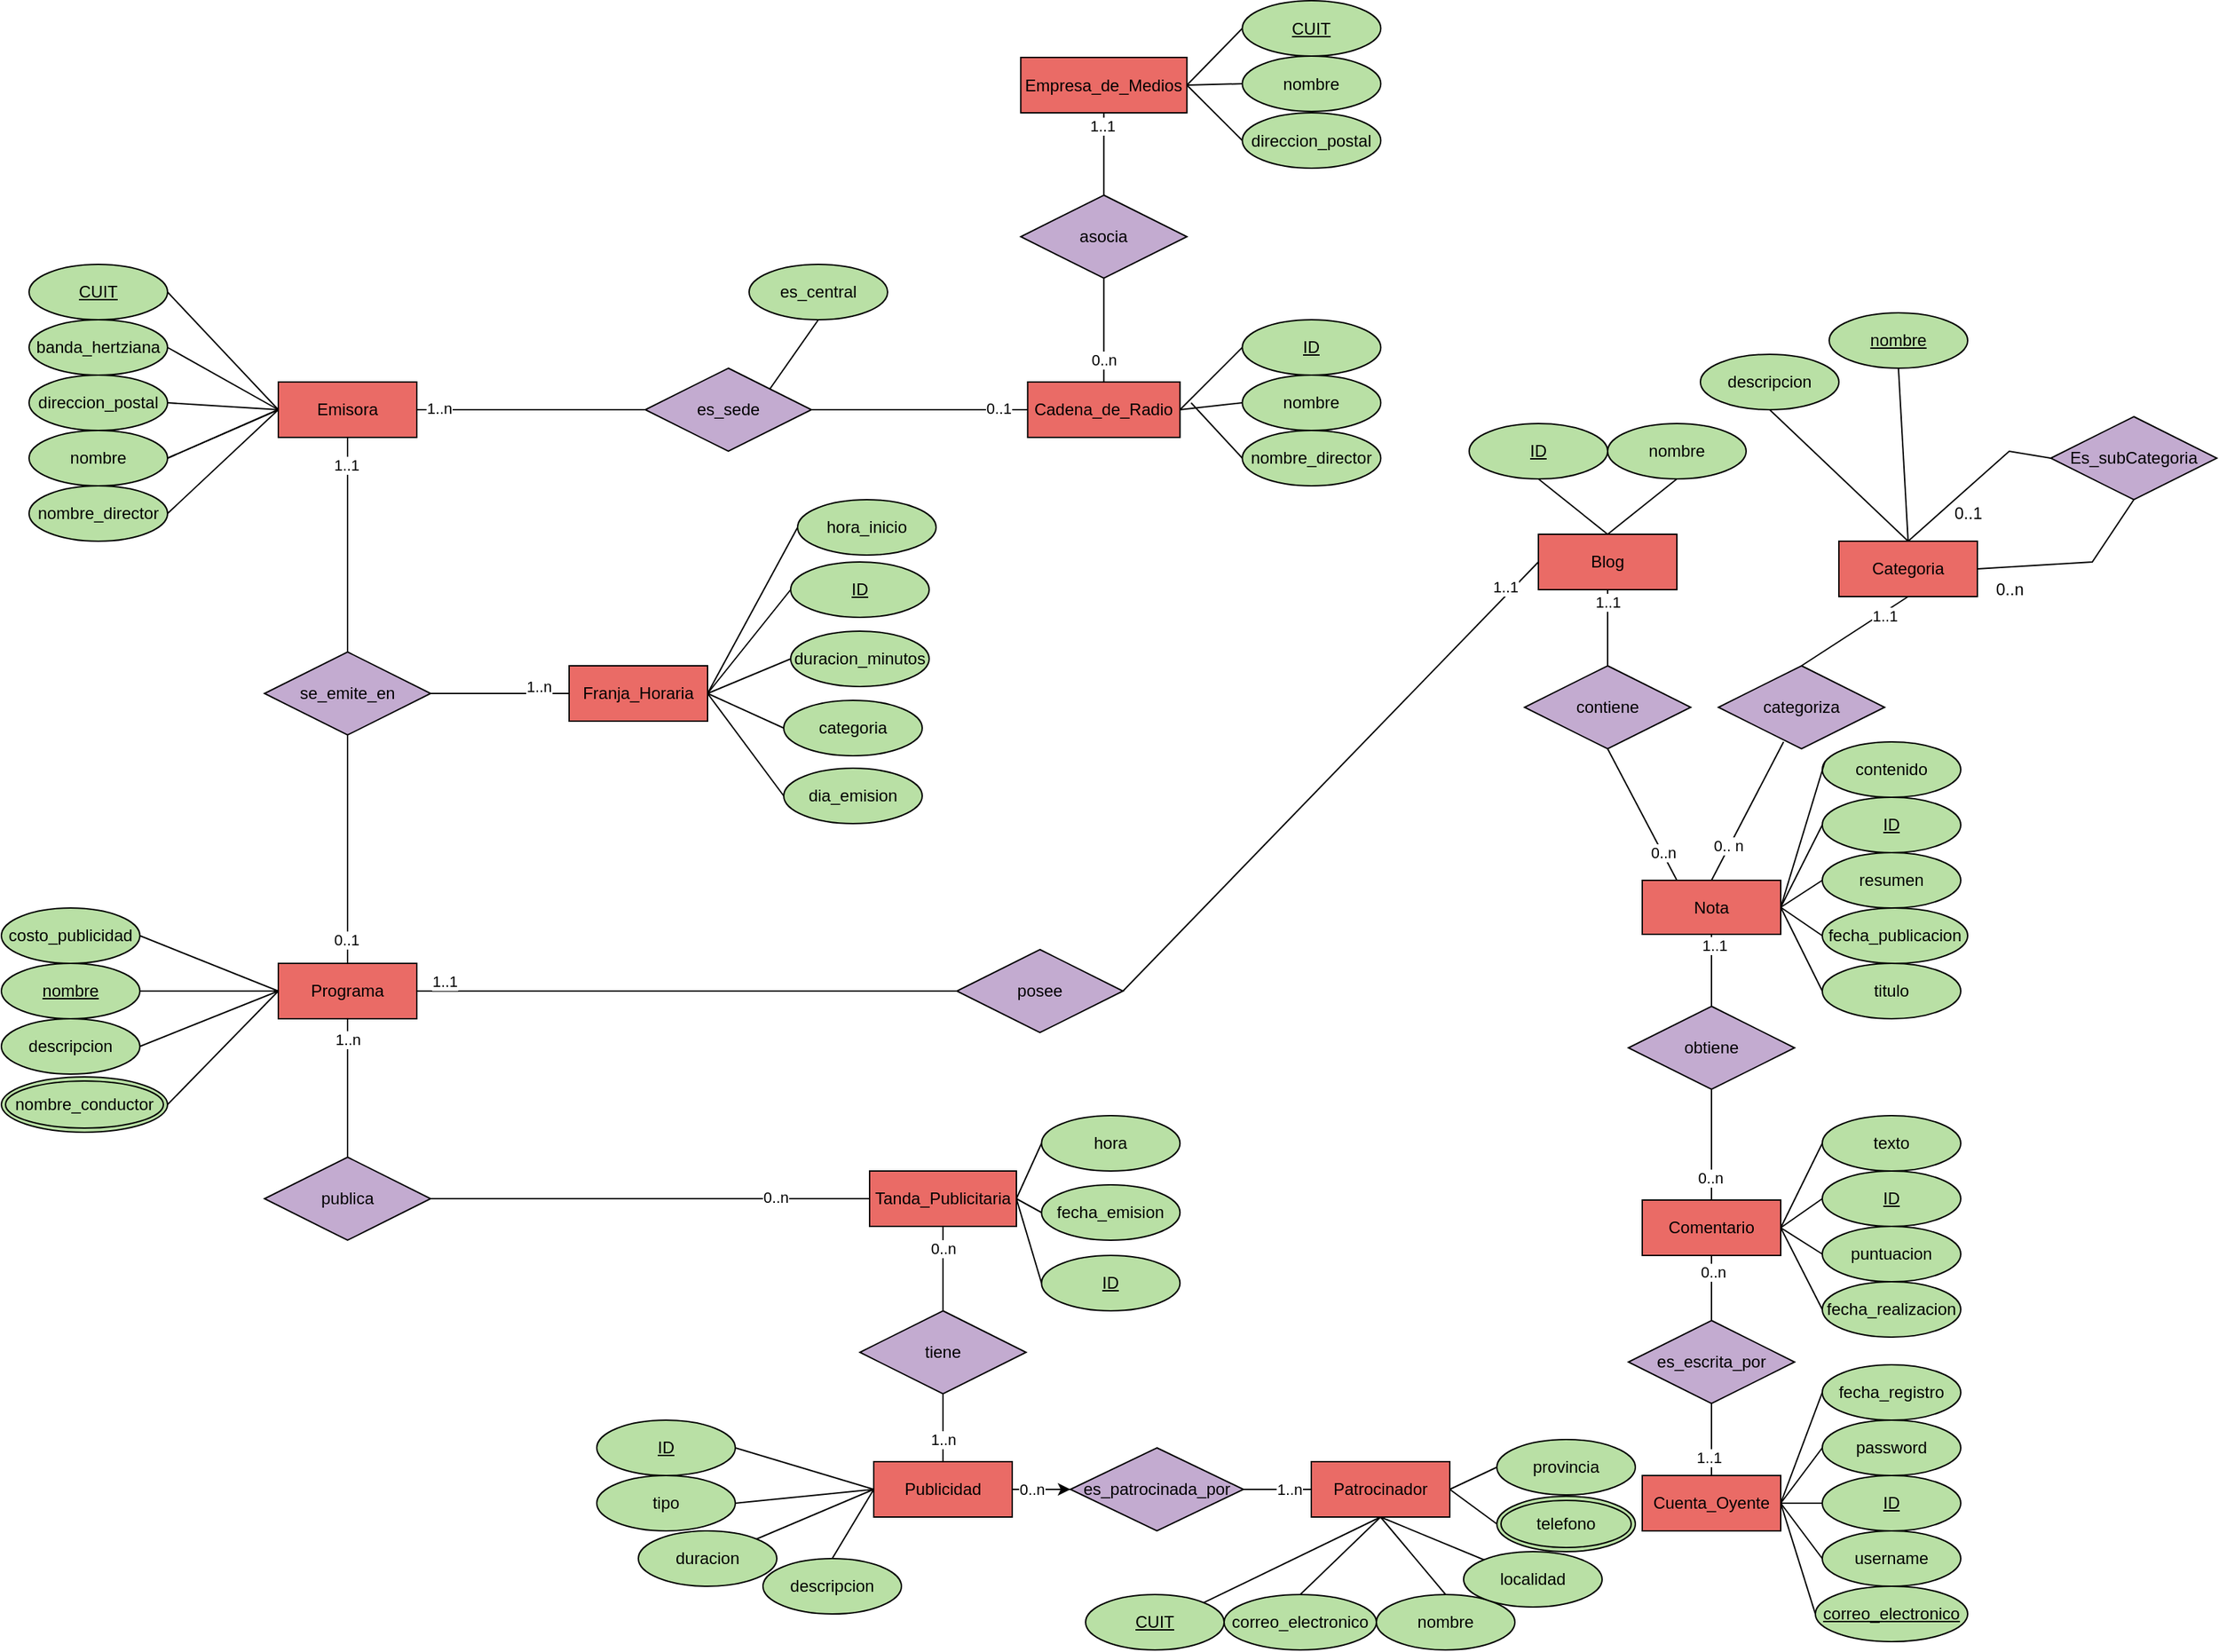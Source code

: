 <mxfile version="14.6.13" type="device" pages="2"><diagram id="VmGyWPfBTBMTIMm5OhFH" name="Página-1"><mxGraphModel dx="2863" dy="2046" grid="1" gridSize="10" guides="1" tooltips="1" connect="1" arrows="1" fold="1" page="1" pageScale="1" pageWidth="1400" pageHeight="1200" math="0" shadow="0"><root><mxCell id="0"/><mxCell id="1" parent="0"/><mxCell id="JDggQudeR00j-GlCCcoL-1" value="Emisora" style="whiteSpace=wrap;html=1;align=center;fillColor=#EA6B66;" parent="1" vertex="1"><mxGeometry x="-10" y="240" width="100" height="40" as="geometry"/></mxCell><mxCell id="JDggQudeR00j-GlCCcoL-2" value="nombre" style="ellipse;whiteSpace=wrap;html=1;align=center;fillColor=#B9E0A5;" parent="1" vertex="1"><mxGeometry x="-190" y="275" width="100" height="40" as="geometry"/></mxCell><mxCell id="JDggQudeR00j-GlCCcoL-3" value="CUIT" style="ellipse;whiteSpace=wrap;html=1;align=center;fontStyle=4;fillColor=#B9E0A5;" parent="1" vertex="1"><mxGeometry x="-190" y="155" width="100" height="40" as="geometry"/></mxCell><mxCell id="JDggQudeR00j-GlCCcoL-4" value="direccion_postal" style="ellipse;whiteSpace=wrap;html=1;align=center;fillColor=#B9E0A5;" parent="1" vertex="1"><mxGeometry x="-190" y="235" width="100" height="40" as="geometry"/></mxCell><mxCell id="JDggQudeR00j-GlCCcoL-6" value="banda_hertziana" style="ellipse;whiteSpace=wrap;html=1;align=center;fillColor=#B9E0A5;" parent="1" vertex="1"><mxGeometry x="-190" y="195" width="100" height="40" as="geometry"/></mxCell><mxCell id="JDggQudeR00j-GlCCcoL-9" value="" style="endArrow=none;html=1;rounded=0;exitX=1;exitY=0.5;exitDx=0;exitDy=0;entryX=0;entryY=0.5;entryDx=0;entryDy=0;" parent="1" source="JDggQudeR00j-GlCCcoL-2" target="JDggQudeR00j-GlCCcoL-1" edge="1"><mxGeometry relative="1" as="geometry"><mxPoint x="140" y="335" as="sourcePoint"/><mxPoint x="300" y="335" as="targetPoint"/></mxGeometry></mxCell><mxCell id="JDggQudeR00j-GlCCcoL-10" value="" style="endArrow=none;html=1;rounded=0;exitX=1;exitY=0.5;exitDx=0;exitDy=0;entryX=0;entryY=0.5;entryDx=0;entryDy=0;" parent="1" target="JDggQudeR00j-GlCCcoL-1" edge="1"><mxGeometry relative="1" as="geometry"><mxPoint x="-90" y="295" as="sourcePoint"/><mxPoint x="-30" y="265" as="targetPoint"/></mxGeometry></mxCell><mxCell id="JDggQudeR00j-GlCCcoL-11" value="" style="endArrow=none;html=1;rounded=0;exitX=1;exitY=0.5;exitDx=0;exitDy=0;entryX=0;entryY=0.5;entryDx=0;entryDy=0;" parent="1" source="JDggQudeR00j-GlCCcoL-4" target="JDggQudeR00j-GlCCcoL-1" edge="1"><mxGeometry relative="1" as="geometry"><mxPoint x="-70" y="355" as="sourcePoint"/><mxPoint x="-30" y="325" as="targetPoint"/></mxGeometry></mxCell><mxCell id="JDggQudeR00j-GlCCcoL-12" value="" style="endArrow=none;html=1;rounded=0;exitX=0;exitY=0.5;exitDx=0;exitDy=0;entryX=1;entryY=0.5;entryDx=0;entryDy=0;" parent="1" source="JDggQudeR00j-GlCCcoL-1" target="JDggQudeR00j-GlCCcoL-6" edge="1"><mxGeometry relative="1" as="geometry"><mxPoint x="-60" y="365" as="sourcePoint"/><mxPoint x="-10" y="285" as="targetPoint"/></mxGeometry></mxCell><mxCell id="JDggQudeR00j-GlCCcoL-13" value="" style="endArrow=none;html=1;rounded=0;exitX=1;exitY=0.5;exitDx=0;exitDy=0;entryX=0;entryY=0.5;entryDx=0;entryDy=0;" parent="1" source="JDggQudeR00j-GlCCcoL-3" target="JDggQudeR00j-GlCCcoL-1" edge="1"><mxGeometry relative="1" as="geometry"><mxPoint x="-50" y="375" as="sourcePoint"/><mxPoint y="295" as="targetPoint"/></mxGeometry></mxCell><mxCell id="JDggQudeR00j-GlCCcoL-15" value="Cadena_de_Radio" style="whiteSpace=wrap;html=1;align=center;fillColor=#EA6B66;" parent="1" vertex="1"><mxGeometry x="531.17" y="240" width="110" height="40" as="geometry"/></mxCell><mxCell id="JDggQudeR00j-GlCCcoL-17" value="ID" style="ellipse;whiteSpace=wrap;html=1;align=center;fontStyle=4;fillColor=#B9E0A5;" parent="1" vertex="1"><mxGeometry x="686.17" y="195" width="100" height="40" as="geometry"/></mxCell><mxCell id="JDggQudeR00j-GlCCcoL-21" value="" style="endArrow=none;html=1;rounded=0;exitX=0;exitY=0.5;exitDx=0;exitDy=0;entryX=1;entryY=0.5;entryDx=0;entryDy=0;" parent="1" target="JDggQudeR00j-GlCCcoL-15" edge="1"><mxGeometry relative="1" as="geometry"><mxPoint x="686.17" y="255.0" as="sourcePoint"/><mxPoint x="656.17" y="265" as="targetPoint"/></mxGeometry></mxCell><mxCell id="JDggQudeR00j-GlCCcoL-22" value="" style="endArrow=none;html=1;rounded=0;exitX=0;exitY=0.5;exitDx=0;exitDy=0;entryX=1;entryY=0.5;entryDx=0;entryDy=0;" parent="1" source="JDggQudeR00j-GlCCcoL-17" target="JDggQudeR00j-GlCCcoL-15" edge="1"><mxGeometry relative="1" as="geometry"><mxPoint x="706.17" y="315" as="sourcePoint"/><mxPoint x="666.17" y="275" as="targetPoint"/></mxGeometry></mxCell><mxCell id="JDggQudeR00j-GlCCcoL-23" value="es_sede" style="shape=rhombus;perimeter=rhombusPerimeter;whiteSpace=wrap;html=1;align=center;fillColor=#C3ABD0;" parent="1" vertex="1"><mxGeometry x="255" y="230" width="120" height="60" as="geometry"/></mxCell><mxCell id="JDggQudeR00j-GlCCcoL-24" value="" style="endArrow=none;html=1;rounded=0;exitX=0;exitY=0.5;exitDx=0;exitDy=0;entryX=1;entryY=0.5;entryDx=0;entryDy=0;" parent="1" source="JDggQudeR00j-GlCCcoL-23" target="JDggQudeR00j-GlCCcoL-1" edge="1"><mxGeometry relative="1" as="geometry"><mxPoint x="330" y="410" as="sourcePoint"/><mxPoint x="300" y="390" as="targetPoint"/></mxGeometry></mxCell><mxCell id="JDggQudeR00j-GlCCcoL-28" value="1..n" style="edgeLabel;html=1;align=center;verticalAlign=middle;resizable=0;points=[];rotation=0;" parent="JDggQudeR00j-GlCCcoL-24" vertex="1" connectable="0"><mxGeometry x="0.712" y="1" relative="1" as="geometry"><mxPoint x="-8" y="-2" as="offset"/></mxGeometry></mxCell><mxCell id="JDggQudeR00j-GlCCcoL-25" value="" style="endArrow=none;html=1;rounded=0;exitX=1;exitY=0.5;exitDx=0;exitDy=0;entryX=0;entryY=0.5;entryDx=0;entryDy=0;" parent="1" source="JDggQudeR00j-GlCCcoL-23" target="JDggQudeR00j-GlCCcoL-15" edge="1"><mxGeometry relative="1" as="geometry"><mxPoint x="690" y="400" as="sourcePoint"/><mxPoint x="650" y="360" as="targetPoint"/></mxGeometry></mxCell><mxCell id="JDggQudeR00j-GlCCcoL-29" value="0..1" style="edgeLabel;html=1;align=center;verticalAlign=middle;resizable=0;points=[];" parent="JDggQudeR00j-GlCCcoL-25" vertex="1" connectable="0"><mxGeometry x="0.748" y="-1" relative="1" as="geometry"><mxPoint x="-2" y="-2" as="offset"/></mxGeometry></mxCell><mxCell id="JDggQudeR00j-GlCCcoL-30" value="Empresa_de_Medios" style="whiteSpace=wrap;html=1;align=center;fillColor=#EA6B66;" parent="1" vertex="1"><mxGeometry x="526.17" y="5.5" width="120" height="40" as="geometry"/></mxCell><mxCell id="JDggQudeR00j-GlCCcoL-31" value="CUIT" style="ellipse;whiteSpace=wrap;html=1;align=center;fontStyle=4;fillColor=#B9E0A5;" parent="1" vertex="1"><mxGeometry x="686.17" y="-35.5" width="100" height="40" as="geometry"/></mxCell><mxCell id="JDggQudeR00j-GlCCcoL-33" value="direccion_postal" style="ellipse;whiteSpace=wrap;html=1;align=center;fillColor=#B9E0A5;" parent="1" vertex="1"><mxGeometry x="686.17" y="45.5" width="100" height="40" as="geometry"/></mxCell><mxCell id="JDggQudeR00j-GlCCcoL-34" value="" style="endArrow=none;html=1;rounded=0;entryX=0;entryY=0.5;entryDx=0;entryDy=0;exitX=1;exitY=0.5;exitDx=0;exitDy=0;" parent="1" source="JDggQudeR00j-GlCCcoL-30" target="JDggQudeR00j-GlCCcoL-31" edge="1"><mxGeometry relative="1" as="geometry"><mxPoint x="289.17" y="-130.5" as="sourcePoint"/><mxPoint x="449.17" y="-130.5" as="targetPoint"/></mxGeometry></mxCell><mxCell id="JDggQudeR00j-GlCCcoL-35" value="" style="endArrow=none;html=1;rounded=0;entryX=0;entryY=0.5;entryDx=0;entryDy=0;exitX=1;exitY=0.5;exitDx=0;exitDy=0;" parent="1" source="JDggQudeR00j-GlCCcoL-30" edge="1"><mxGeometry relative="1" as="geometry"><mxPoint x="656.17" y="35.5" as="sourcePoint"/><mxPoint x="686.17" y="24.5" as="targetPoint"/></mxGeometry></mxCell><mxCell id="JDggQudeR00j-GlCCcoL-36" value="" style="endArrow=none;html=1;rounded=0;entryX=0;entryY=0.5;entryDx=0;entryDy=0;exitX=1;exitY=0.5;exitDx=0;exitDy=0;" parent="1" source="JDggQudeR00j-GlCCcoL-30" edge="1"><mxGeometry relative="1" as="geometry"><mxPoint x="666.17" y="45.5" as="sourcePoint"/><mxPoint x="686.17" y="65.5" as="targetPoint"/></mxGeometry></mxCell><mxCell id="JDggQudeR00j-GlCCcoL-37" value="asocia" style="shape=rhombus;perimeter=rhombusPerimeter;whiteSpace=wrap;html=1;align=center;fillColor=#C3ABD0;" parent="1" vertex="1"><mxGeometry x="526.17" y="105" width="120" height="60" as="geometry"/></mxCell><mxCell id="JDggQudeR00j-GlCCcoL-38" value="" style="endArrow=none;html=1;rounded=0;exitX=0.5;exitY=0;exitDx=0;exitDy=0;entryX=0.5;entryY=1;entryDx=0;entryDy=0;" parent="1" source="JDggQudeR00j-GlCCcoL-15" target="JDggQudeR00j-GlCCcoL-37" edge="1"><mxGeometry relative="1" as="geometry"><mxPoint x="289.17" y="355" as="sourcePoint"/><mxPoint x="449.17" y="355" as="targetPoint"/></mxGeometry></mxCell><mxCell id="JDggQudeR00j-GlCCcoL-41" value="0..n" style="edgeLabel;html=1;align=center;verticalAlign=middle;resizable=0;points=[];" parent="JDggQudeR00j-GlCCcoL-38" vertex="1" connectable="0"><mxGeometry x="-0.578" relative="1" as="geometry"><mxPoint as="offset"/></mxGeometry></mxCell><mxCell id="JDggQudeR00j-GlCCcoL-39" value="" style="endArrow=none;html=1;rounded=0;exitX=0.5;exitY=1;exitDx=0;exitDy=0;entryX=0.5;entryY=0;entryDx=0;entryDy=0;" parent="1" source="JDggQudeR00j-GlCCcoL-30" target="JDggQudeR00j-GlCCcoL-37" edge="1"><mxGeometry relative="1" as="geometry"><mxPoint x="586.17" y="45" as="sourcePoint"/><mxPoint x="629.17" y="95" as="targetPoint"/></mxGeometry></mxCell><mxCell id="JDggQudeR00j-GlCCcoL-40" value="1..1" style="edgeLabel;html=1;align=center;verticalAlign=middle;resizable=0;points=[];" parent="JDggQudeR00j-GlCCcoL-39" vertex="1" connectable="0"><mxGeometry x="-0.7" y="-1" relative="1" as="geometry"><mxPoint x="-0.25" y="0.52" as="offset"/></mxGeometry></mxCell><mxCell id="JDggQudeR00j-GlCCcoL-42" value="Programa" style="whiteSpace=wrap;html=1;align=center;fillColor=#EA6B66;" parent="1" vertex="1"><mxGeometry x="-10" y="660" width="100" height="40" as="geometry"/></mxCell><mxCell id="JDggQudeR00j-GlCCcoL-43" value="nombre" style="ellipse;whiteSpace=wrap;html=1;align=center;fontStyle=4;fillColor=#B9E0A5;" parent="1" vertex="1"><mxGeometry x="-210" y="660" width="100" height="40" as="geometry"/></mxCell><mxCell id="JDggQudeR00j-GlCCcoL-44" value="hora_inicio" style="ellipse;whiteSpace=wrap;html=1;align=center;fillColor=#B9E0A5;" parent="1" vertex="1"><mxGeometry x="365" y="325" width="100" height="40" as="geometry"/></mxCell><mxCell id="JDggQudeR00j-GlCCcoL-46" value="duracion_minutos" style="ellipse;whiteSpace=wrap;html=1;align=center;fillColor=#B9E0A5;" parent="1" vertex="1"><mxGeometry x="360" y="420" width="100" height="40" as="geometry"/></mxCell><mxCell id="JDggQudeR00j-GlCCcoL-47" value="categoria" style="ellipse;whiteSpace=wrap;html=1;align=center;fillColor=#B9E0A5;" parent="1" vertex="1"><mxGeometry x="355" y="470" width="100" height="40" as="geometry"/></mxCell><mxCell id="JDggQudeR00j-GlCCcoL-48" value="" style="endArrow=none;html=1;rounded=0;exitX=1;exitY=0.5;exitDx=0;exitDy=0;entryX=0;entryY=0.5;entryDx=0;entryDy=0;" parent="1" source="JDggQudeR00j-GlCCcoL-43" target="JDggQudeR00j-GlCCcoL-42" edge="1"><mxGeometry relative="1" as="geometry"><mxPoint x="120" y="651" as="sourcePoint"/><mxPoint x="280" y="651" as="targetPoint"/></mxGeometry></mxCell><mxCell id="JDggQudeR00j-GlCCcoL-49" value="" style="endArrow=none;html=1;rounded=0;entryX=1;entryY=0.5;entryDx=0;entryDy=0;exitX=0;exitY=0.5;exitDx=0;exitDy=0;" parent="1" source="JDggQudeR00j-GlCCcoL-46" target="HWC6k_pqpdtJ_HCSq6pd-19" edge="1"><mxGeometry relative="1" as="geometry"><mxPoint x="375" y="460" as="sourcePoint"/><mxPoint x="-14" y="655" as="targetPoint"/><Array as="points"/></mxGeometry></mxCell><mxCell id="JDggQudeR00j-GlCCcoL-50" value="" style="endArrow=none;html=1;rounded=0;exitX=0;exitY=0.5;exitDx=0;exitDy=0;entryX=1;entryY=0.5;entryDx=0;entryDy=0;" parent="1" source="JDggQudeR00j-GlCCcoL-44" target="HWC6k_pqpdtJ_HCSq6pd-19" edge="1"><mxGeometry relative="1" as="geometry"><mxPoint x="-154" y="505" as="sourcePoint"/><mxPoint x="-104" y="585" as="targetPoint"/></mxGeometry></mxCell><mxCell id="JDggQudeR00j-GlCCcoL-51" value="" style="endArrow=none;html=1;rounded=0;exitX=0;exitY=0.5;exitDx=0;exitDy=0;entryX=1;entryY=0.5;entryDx=0;entryDy=0;" parent="1" source="HWC6k_pqpdtJ_HCSq6pd-26" target="HWC6k_pqpdtJ_HCSq6pd-19" edge="1"><mxGeometry relative="1" as="geometry"><mxPoint x="336" y="405" as="sourcePoint"/><mxPoint x="-94" y="595" as="targetPoint"/></mxGeometry></mxCell><mxCell id="JDggQudeR00j-GlCCcoL-52" value="" style="endArrow=none;html=1;rounded=0;exitX=0;exitY=0.5;exitDx=0;exitDy=0;entryX=1;entryY=0.5;entryDx=0;entryDy=0;" parent="1" source="JDggQudeR00j-GlCCcoL-47" target="HWC6k_pqpdtJ_HCSq6pd-19" edge="1"><mxGeometry relative="1" as="geometry"><mxPoint x="-134" y="525" as="sourcePoint"/><mxPoint x="-84" y="605" as="targetPoint"/></mxGeometry></mxCell><mxCell id="JDggQudeR00j-GlCCcoL-59" value="" style="endArrow=none;html=1;rounded=0;exitX=0.5;exitY=1;exitDx=0;exitDy=0;entryX=0.5;entryY=0;entryDx=0;entryDy=0;" parent="1" source="JDggQudeR00j-GlCCcoL-1" target="HWC6k_pqpdtJ_HCSq6pd-20" edge="1"><mxGeometry relative="1" as="geometry"><mxPoint x="330" y="630" as="sourcePoint"/><mxPoint x="490" y="630" as="targetPoint"/></mxGeometry></mxCell><mxCell id="JDggQudeR00j-GlCCcoL-62" value="1..1" style="edgeLabel;html=1;align=center;verticalAlign=middle;resizable=0;points=[];" parent="JDggQudeR00j-GlCCcoL-59" vertex="1" connectable="0"><mxGeometry x="-0.746" y="-1" relative="1" as="geometry"><mxPoint as="offset"/></mxGeometry></mxCell><mxCell id="JDggQudeR00j-GlCCcoL-63" value="descripcion" style="ellipse;whiteSpace=wrap;html=1;align=center;fillColor=#B9E0A5;" parent="1" vertex="1"><mxGeometry x="-210" y="700" width="100" height="40" as="geometry"/></mxCell><mxCell id="JDggQudeR00j-GlCCcoL-64" value="" style="endArrow=none;html=1;rounded=0;exitX=1;exitY=0.5;exitDx=0;exitDy=0;entryX=0;entryY=0.5;entryDx=0;entryDy=0;" parent="1" source="JDggQudeR00j-GlCCcoL-63" target="JDggQudeR00j-GlCCcoL-42" edge="1"><mxGeometry relative="1" as="geometry"><mxPoint x="120" y="651" as="sourcePoint"/><mxPoint x="280" y="651" as="targetPoint"/></mxGeometry></mxCell><mxCell id="JDggQudeR00j-GlCCcoL-75" value="costo_publicidad" style="ellipse;whiteSpace=wrap;html=1;align=center;fillColor=#B9E0A5;" parent="1" vertex="1"><mxGeometry x="-210" y="620" width="100" height="40" as="geometry"/></mxCell><mxCell id="JDggQudeR00j-GlCCcoL-76" value="" style="endArrow=none;html=1;rounded=0;exitX=1;exitY=0.5;exitDx=0;exitDy=0;entryX=0;entryY=0.5;entryDx=0;entryDy=0;" parent="1" source="JDggQudeR00j-GlCCcoL-75" target="JDggQudeR00j-GlCCcoL-42" edge="1"><mxGeometry relative="1" as="geometry"><mxPoint x="120" y="791" as="sourcePoint"/><mxPoint x="280" y="791" as="targetPoint"/></mxGeometry></mxCell><mxCell id="JDggQudeR00j-GlCCcoL-77" value="Blog" style="whiteSpace=wrap;html=1;align=center;fillColor=#EA6B66;" parent="1" vertex="1"><mxGeometry x="900" y="350" width="100" height="40" as="geometry"/></mxCell><mxCell id="JDggQudeR00j-GlCCcoL-78" value="nombre" style="ellipse;whiteSpace=wrap;html=1;align=center;fillColor=#B9E0A5;" parent="1" vertex="1"><mxGeometry x="950" y="270" width="100" height="40" as="geometry"/></mxCell><mxCell id="JDggQudeR00j-GlCCcoL-79" value="ID" style="ellipse;whiteSpace=wrap;html=1;align=center;fontStyle=4;fillColor=#B9E0A5;" parent="1" vertex="1"><mxGeometry x="850" y="270" width="100" height="40" as="geometry"/></mxCell><mxCell id="JDggQudeR00j-GlCCcoL-80" value="" style="endArrow=none;html=1;rounded=0;exitX=0.5;exitY=1;exitDx=0;exitDy=0;entryX=0.5;entryY=0;entryDx=0;entryDy=0;" parent="1" source="JDggQudeR00j-GlCCcoL-79" target="JDggQudeR00j-GlCCcoL-77" edge="1"><mxGeometry relative="1" as="geometry"><mxPoint x="521" y="999" as="sourcePoint"/><mxPoint x="681" y="999" as="targetPoint"/></mxGeometry></mxCell><mxCell id="JDggQudeR00j-GlCCcoL-81" value="" style="endArrow=none;html=1;rounded=0;exitX=0.5;exitY=1;exitDx=0;exitDy=0;entryX=0.5;entryY=0;entryDx=0;entryDy=0;" parent="1" source="JDggQudeR00j-GlCCcoL-78" target="JDggQudeR00j-GlCCcoL-77" edge="1"><mxGeometry relative="1" as="geometry"><mxPoint x="570" y="1139" as="sourcePoint"/><mxPoint x="625" y="1059" as="targetPoint"/></mxGeometry></mxCell><mxCell id="JDggQudeR00j-GlCCcoL-82" value="Nota" style="whiteSpace=wrap;html=1;align=center;fillColor=#EA6B66;" parent="1" vertex="1"><mxGeometry x="975" y="600" width="100" height="39" as="geometry"/></mxCell><mxCell id="JDggQudeR00j-GlCCcoL-83" value="titulo" style="ellipse;whiteSpace=wrap;html=1;align=center;fillColor=#B9E0A5;" parent="1" vertex="1"><mxGeometry x="1105" y="660" width="100" height="40" as="geometry"/></mxCell><mxCell id="JDggQudeR00j-GlCCcoL-84" value="ID" style="ellipse;whiteSpace=wrap;html=1;align=center;fontStyle=4;fillColor=#B9E0A5;" parent="1" vertex="1"><mxGeometry x="1105" y="540" width="100" height="40" as="geometry"/></mxCell><mxCell id="JDggQudeR00j-GlCCcoL-85" value="contenido" style="ellipse;whiteSpace=wrap;html=1;align=center;fillColor=#B9E0A5;" parent="1" vertex="1"><mxGeometry x="1105" y="500" width="100" height="40" as="geometry"/></mxCell><mxCell id="JDggQudeR00j-GlCCcoL-86" value="fecha_publicacion" style="ellipse;whiteSpace=wrap;html=1;align=center;fillColor=#B9E0A5;" parent="1" vertex="1"><mxGeometry x="1105" y="620" width="105" height="40" as="geometry"/></mxCell><mxCell id="JDggQudeR00j-GlCCcoL-87" value="resumen" style="ellipse;whiteSpace=wrap;html=1;align=center;fillColor=#B9E0A5;" parent="1" vertex="1"><mxGeometry x="1105" y="580" width="100" height="40" as="geometry"/></mxCell><mxCell id="JDggQudeR00j-GlCCcoL-89" value="" style="endArrow=none;html=1;rounded=0;exitX=1;exitY=0.5;exitDx=0;exitDy=0;entryX=0.02;entryY=0.35;entryDx=0;entryDy=0;entryPerimeter=0;" parent="1" source="JDggQudeR00j-GlCCcoL-82" target="JDggQudeR00j-GlCCcoL-85" edge="1"><mxGeometry relative="1" as="geometry"><mxPoint x="687" y="750" as="sourcePoint"/><mxPoint x="847" y="750" as="targetPoint"/></mxGeometry></mxCell><mxCell id="JDggQudeR00j-GlCCcoL-90" value="" style="endArrow=none;html=1;rounded=0;exitX=1;exitY=0.5;exitDx=0;exitDy=0;entryX=0;entryY=0.5;entryDx=0;entryDy=0;" parent="1" source="JDggQudeR00j-GlCCcoL-82" target="JDggQudeR00j-GlCCcoL-84" edge="1"><mxGeometry relative="1" as="geometry"><mxPoint x="1062" y="840" as="sourcePoint"/><mxPoint x="1096" y="754" as="targetPoint"/></mxGeometry></mxCell><mxCell id="JDggQudeR00j-GlCCcoL-91" value="" style="endArrow=none;html=1;rounded=0;exitX=1;exitY=0.5;exitDx=0;exitDy=0;entryX=0;entryY=0.5;entryDx=0;entryDy=0;" parent="1" source="JDggQudeR00j-GlCCcoL-82" target="JDggQudeR00j-GlCCcoL-87" edge="1"><mxGeometry relative="1" as="geometry"><mxPoint x="1072" y="850" as="sourcePoint"/><mxPoint x="1106" y="764" as="targetPoint"/></mxGeometry></mxCell><mxCell id="JDggQudeR00j-GlCCcoL-92" value="" style="endArrow=none;html=1;rounded=0;exitX=1;exitY=0.5;exitDx=0;exitDy=0;entryX=0;entryY=0.5;entryDx=0;entryDy=0;" parent="1" source="JDggQudeR00j-GlCCcoL-82" target="JDggQudeR00j-GlCCcoL-86" edge="1"><mxGeometry relative="1" as="geometry"><mxPoint x="1082" y="860" as="sourcePoint"/><mxPoint x="1116" y="774" as="targetPoint"/></mxGeometry></mxCell><mxCell id="JDggQudeR00j-GlCCcoL-93" value="" style="endArrow=none;html=1;rounded=0;exitX=1;exitY=0.5;exitDx=0;exitDy=0;entryX=0;entryY=0.5;entryDx=0;entryDy=0;" parent="1" source="JDggQudeR00j-GlCCcoL-82" target="JDggQudeR00j-GlCCcoL-83" edge="1"><mxGeometry relative="1" as="geometry"><mxPoint x="1092" y="870" as="sourcePoint"/><mxPoint x="1126" y="784" as="targetPoint"/></mxGeometry></mxCell><mxCell id="JDggQudeR00j-GlCCcoL-94" value="contiene" style="shape=rhombus;perimeter=rhombusPerimeter;whiteSpace=wrap;html=1;align=center;fillColor=#C3ABD0;" parent="1" vertex="1"><mxGeometry x="890" y="445" width="120" height="60" as="geometry"/></mxCell><mxCell id="JDggQudeR00j-GlCCcoL-95" value="" style="endArrow=none;html=1;rounded=0;exitX=0.5;exitY=1;exitDx=0;exitDy=0;entryX=0.5;entryY=0;entryDx=0;entryDy=0;" parent="1" source="JDggQudeR00j-GlCCcoL-77" target="JDggQudeR00j-GlCCcoL-94" edge="1"><mxGeometry relative="1" as="geometry"><mxPoint x="330" y="770" as="sourcePoint"/><mxPoint x="546" y="850" as="targetPoint"/></mxGeometry></mxCell><mxCell id="JDggQudeR00j-GlCCcoL-98" value="1..1" style="edgeLabel;html=1;align=center;verticalAlign=middle;resizable=0;points=[];" parent="JDggQudeR00j-GlCCcoL-95" vertex="1" connectable="0"><mxGeometry x="-0.678" relative="1" as="geometry"><mxPoint as="offset"/></mxGeometry></mxCell><mxCell id="JDggQudeR00j-GlCCcoL-96" value="" style="endArrow=none;html=1;rounded=0;exitX=0.5;exitY=1;exitDx=0;exitDy=0;entryX=0.25;entryY=0;entryDx=0;entryDy=0;" parent="1" source="JDggQudeR00j-GlCCcoL-94" target="JDggQudeR00j-GlCCcoL-82" edge="1"><mxGeometry relative="1" as="geometry"><mxPoint x="330" y="770" as="sourcePoint"/><mxPoint x="490" y="770" as="targetPoint"/></mxGeometry></mxCell><mxCell id="JDggQudeR00j-GlCCcoL-97" value="0..n" style="edgeLabel;html=1;align=center;verticalAlign=middle;resizable=0;points=[];" parent="JDggQudeR00j-GlCCcoL-96" vertex="1" connectable="0"><mxGeometry x="0.57" y="1" relative="1" as="geometry"><mxPoint as="offset"/></mxGeometry></mxCell><mxCell id="JDggQudeR00j-GlCCcoL-104" value="Categoria" style="whiteSpace=wrap;html=1;align=center;fillColor=#EA6B66;" parent="1" vertex="1"><mxGeometry x="1117" y="355" width="100" height="40" as="geometry"/></mxCell><mxCell id="JDggQudeR00j-GlCCcoL-105" value="descripcion" style="ellipse;whiteSpace=wrap;html=1;align=center;fillColor=#B9E0A5;" parent="1" vertex="1"><mxGeometry x="1017" y="220" width="100" height="40" as="geometry"/></mxCell><mxCell id="JDggQudeR00j-GlCCcoL-106" value="nombre" style="ellipse;whiteSpace=wrap;html=1;align=center;fontStyle=4;fillColor=#B9E0A5;" parent="1" vertex="1"><mxGeometry x="1110" y="190" width="100" height="40" as="geometry"/></mxCell><mxCell id="JDggQudeR00j-GlCCcoL-107" value="" style="endArrow=none;html=1;rounded=0;exitX=0.5;exitY=0;exitDx=0;exitDy=0;entryX=0.5;entryY=1;entryDx=0;entryDy=0;" parent="1" source="JDggQudeR00j-GlCCcoL-104" target="JDggQudeR00j-GlCCcoL-106" edge="1"><mxGeometry relative="1" as="geometry"><mxPoint x="750" y="65.0" as="sourcePoint"/><mxPoint x="910" y="65.0" as="targetPoint"/></mxGeometry></mxCell><mxCell id="JDggQudeR00j-GlCCcoL-108" value="" style="endArrow=none;html=1;rounded=0;exitX=0.5;exitY=0;exitDx=0;exitDy=0;entryX=0.5;entryY=1;entryDx=0;entryDy=0;" parent="1" source="JDggQudeR00j-GlCCcoL-104" target="JDggQudeR00j-GlCCcoL-105" edge="1"><mxGeometry relative="1" as="geometry"><mxPoint x="1227" y="385" as="sourcePoint"/><mxPoint x="1120" y="435" as="targetPoint"/></mxGeometry></mxCell><mxCell id="JDggQudeR00j-GlCCcoL-109" value="categoriza" style="shape=rhombus;perimeter=rhombusPerimeter;whiteSpace=wrap;html=1;align=center;fillColor=#C3ABD0;" parent="1" vertex="1"><mxGeometry x="1030" y="445" width="120" height="60" as="geometry"/></mxCell><mxCell id="JDggQudeR00j-GlCCcoL-110" value="" style="endArrow=none;html=1;rounded=0;exitX=0.5;exitY=0;exitDx=0;exitDy=0;entryX=0.392;entryY=0.917;entryDx=0;entryDy=0;entryPerimeter=0;" parent="1" source="JDggQudeR00j-GlCCcoL-82" target="JDggQudeR00j-GlCCcoL-109" edge="1"><mxGeometry relative="1" as="geometry"><mxPoint x="330" y="970" as="sourcePoint"/><mxPoint x="490" y="970" as="targetPoint"/></mxGeometry></mxCell><mxCell id="JDggQudeR00j-GlCCcoL-112" value="0.. n" style="edgeLabel;html=1;align=center;verticalAlign=middle;resizable=0;points=[];" parent="JDggQudeR00j-GlCCcoL-110" vertex="1" connectable="0"><mxGeometry x="-0.5" y="1" relative="1" as="geometry"><mxPoint as="offset"/></mxGeometry></mxCell><mxCell id="JDggQudeR00j-GlCCcoL-111" value="" style="endArrow=none;html=1;rounded=0;exitX=0.5;exitY=0;exitDx=0;exitDy=0;entryX=0.5;entryY=1;entryDx=0;entryDy=0;" parent="1" source="JDggQudeR00j-GlCCcoL-109" target="JDggQudeR00j-GlCCcoL-104" edge="1"><mxGeometry relative="1" as="geometry"><mxPoint x="757" y="920" as="sourcePoint"/><mxPoint x="757" y="980" as="targetPoint"/></mxGeometry></mxCell><mxCell id="JDggQudeR00j-GlCCcoL-113" value="1..1" style="edgeLabel;html=1;align=center;verticalAlign=middle;resizable=0;points=[];" parent="JDggQudeR00j-GlCCcoL-111" vertex="1" connectable="0"><mxGeometry x="0.518" y="-2" relative="1" as="geometry"><mxPoint as="offset"/></mxGeometry></mxCell><mxCell id="JDggQudeR00j-GlCCcoL-114" value="Cuenta_Oyente" style="whiteSpace=wrap;html=1;align=center;fillColor=#EA6B66;" parent="1" vertex="1"><mxGeometry x="975" y="1030" width="100" height="40" as="geometry"/></mxCell><mxCell id="JDggQudeR00j-GlCCcoL-116" value="ID" style="ellipse;whiteSpace=wrap;html=1;align=center;fontStyle=4;fillColor=#B9E0A5;" parent="1" vertex="1"><mxGeometry x="1105" y="1030" width="100" height="40" as="geometry"/></mxCell><mxCell id="JDggQudeR00j-GlCCcoL-119" value="correo_electronico" style="ellipse;whiteSpace=wrap;html=1;align=center;fontStyle=4;fillColor=#B9E0A5;" parent="1" vertex="1"><mxGeometry x="1100" y="1110" width="110" height="40" as="geometry"/></mxCell><mxCell id="JDggQudeR00j-GlCCcoL-120" value="password" style="ellipse;whiteSpace=wrap;html=1;align=center;fillColor=#B9E0A5;" parent="1" vertex="1"><mxGeometry x="1105" y="990" width="100" height="40" as="geometry"/></mxCell><mxCell id="JDggQudeR00j-GlCCcoL-121" value="fecha_registro" style="ellipse;whiteSpace=wrap;html=1;align=center;fillColor=#B9E0A5;" parent="1" vertex="1"><mxGeometry x="1105" y="950" width="100" height="40" as="geometry"/></mxCell><mxCell id="JDggQudeR00j-GlCCcoL-122" style="edgeStyle=orthogonalEdgeStyle;rounded=0;orthogonalLoop=1;jettySize=auto;html=1;exitX=0.5;exitY=1;exitDx=0;exitDy=0;" parent="1" source="JDggQudeR00j-GlCCcoL-116" target="JDggQudeR00j-GlCCcoL-116" edge="1"><mxGeometry relative="1" as="geometry"/></mxCell><mxCell id="JDggQudeR00j-GlCCcoL-123" value="" style="endArrow=none;html=1;rounded=0;exitX=1;exitY=0.5;exitDx=0;exitDy=0;entryX=0;entryY=0.5;entryDx=0;entryDy=0;" parent="1" source="JDggQudeR00j-GlCCcoL-114" target="JDggQudeR00j-GlCCcoL-121" edge="1"><mxGeometry relative="1" as="geometry"><mxPoint x="770" y="730" as="sourcePoint"/><mxPoint x="930" y="730" as="targetPoint"/></mxGeometry></mxCell><mxCell id="JDggQudeR00j-GlCCcoL-124" value="" style="endArrow=none;html=1;rounded=0;exitX=1;exitY=0.5;exitDx=0;exitDy=0;entryX=0;entryY=0.5;entryDx=0;entryDy=0;" parent="1" source="JDggQudeR00j-GlCCcoL-114" target="JDggQudeR00j-GlCCcoL-120" edge="1"><mxGeometry relative="1" as="geometry"><mxPoint x="1090" y="1060" as="sourcePoint"/><mxPoint x="1115" y="980" as="targetPoint"/></mxGeometry></mxCell><mxCell id="JDggQudeR00j-GlCCcoL-125" value="" style="endArrow=none;html=1;rounded=0;exitX=1;exitY=0.5;exitDx=0;exitDy=0;entryX=0;entryY=0.5;entryDx=0;entryDy=0;" parent="1" source="JDggQudeR00j-GlCCcoL-114" target="JDggQudeR00j-GlCCcoL-116" edge="1"><mxGeometry relative="1" as="geometry"><mxPoint x="1090" y="1060" as="sourcePoint"/><mxPoint x="1115" y="1020" as="targetPoint"/></mxGeometry></mxCell><mxCell id="JDggQudeR00j-GlCCcoL-126" value="" style="endArrow=none;html=1;rounded=0;exitX=1;exitY=0.5;exitDx=0;exitDy=0;entryX=0;entryY=0.5;entryDx=0;entryDy=0;" parent="1" source="JDggQudeR00j-GlCCcoL-114" target="uG94yZsYQKfRnOPLK2cE-14" edge="1"><mxGeometry relative="1" as="geometry"><mxPoint x="1100" y="1070" as="sourcePoint"/><mxPoint x="1105" y="1090" as="targetPoint"/></mxGeometry></mxCell><mxCell id="JDggQudeR00j-GlCCcoL-127" value="" style="endArrow=none;html=1;rounded=0;exitX=1;exitY=0.5;exitDx=0;exitDy=0;entryX=0;entryY=0.5;entryDx=0;entryDy=0;" parent="1" source="JDggQudeR00j-GlCCcoL-114" target="JDggQudeR00j-GlCCcoL-119" edge="1"><mxGeometry relative="1" as="geometry"><mxPoint x="1110" y="1080" as="sourcePoint"/><mxPoint x="1135" y="1040" as="targetPoint"/></mxGeometry></mxCell><mxCell id="JDggQudeR00j-GlCCcoL-128" value="Comentario" style="whiteSpace=wrap;html=1;align=center;fillColor=#EA6B66;" parent="1" vertex="1"><mxGeometry x="975" y="831" width="100" height="40" as="geometry"/></mxCell><mxCell id="JDggQudeR00j-GlCCcoL-129" value="texto" style="ellipse;whiteSpace=wrap;html=1;align=center;fillColor=#B9E0A5;" parent="1" vertex="1"><mxGeometry x="1105" y="770" width="100" height="40" as="geometry"/></mxCell><mxCell id="JDggQudeR00j-GlCCcoL-130" value="ID" style="ellipse;whiteSpace=wrap;html=1;align=center;fontStyle=4;fillColor=#B9E0A5;" parent="1" vertex="1"><mxGeometry x="1105" y="810" width="100" height="40" as="geometry"/></mxCell><mxCell id="JDggQudeR00j-GlCCcoL-131" value="fecha_realizacion" style="ellipse;whiteSpace=wrap;html=1;align=center;fillColor=#B9E0A5;" parent="1" vertex="1"><mxGeometry x="1105" y="890" width="100" height="40" as="geometry"/></mxCell><mxCell id="JDggQudeR00j-GlCCcoL-132" value="puntuacion" style="ellipse;whiteSpace=wrap;html=1;align=center;fillColor=#B9E0A5;" parent="1" vertex="1"><mxGeometry x="1105" y="850" width="100" height="40" as="geometry"/></mxCell><mxCell id="JDggQudeR00j-GlCCcoL-133" value="" style="endArrow=none;html=1;rounded=0;exitX=1;exitY=0.5;exitDx=0;exitDy=0;entryX=0;entryY=0.5;entryDx=0;entryDy=0;" parent="1" source="JDggQudeR00j-GlCCcoL-128" target="JDggQudeR00j-GlCCcoL-129" edge="1"><mxGeometry relative="1" as="geometry"><mxPoint x="805" y="740" as="sourcePoint"/><mxPoint x="965" y="740" as="targetPoint"/></mxGeometry></mxCell><mxCell id="JDggQudeR00j-GlCCcoL-135" value="" style="endArrow=none;html=1;rounded=0;exitX=1;exitY=0.5;exitDx=0;exitDy=0;entryX=0;entryY=0.5;entryDx=0;entryDy=0;" parent="1" source="JDggQudeR00j-GlCCcoL-128" target="JDggQudeR00j-GlCCcoL-130" edge="1"><mxGeometry relative="1" as="geometry"><mxPoint x="1093.25" y="860" as="sourcePoint"/><mxPoint x="1115" y="800" as="targetPoint"/></mxGeometry></mxCell><mxCell id="JDggQudeR00j-GlCCcoL-136" value="" style="endArrow=none;html=1;rounded=0;exitX=1;exitY=0.5;exitDx=0;exitDy=0;entryX=0;entryY=0.5;entryDx=0;entryDy=0;" parent="1" source="JDggQudeR00j-GlCCcoL-128" target="JDggQudeR00j-GlCCcoL-132" edge="1"><mxGeometry relative="1" as="geometry"><mxPoint x="1103.25" y="870" as="sourcePoint"/><mxPoint x="1125" y="810" as="targetPoint"/></mxGeometry></mxCell><mxCell id="JDggQudeR00j-GlCCcoL-137" value="" style="endArrow=none;html=1;rounded=0;exitX=1;exitY=0.5;exitDx=0;exitDy=0;entryX=0;entryY=0.5;entryDx=0;entryDy=0;" parent="1" source="JDggQudeR00j-GlCCcoL-128" target="JDggQudeR00j-GlCCcoL-131" edge="1"><mxGeometry relative="1" as="geometry"><mxPoint x="1113.25" y="880" as="sourcePoint"/><mxPoint x="1135" y="820" as="targetPoint"/></mxGeometry></mxCell><mxCell id="JDggQudeR00j-GlCCcoL-138" value="obtiene" style="shape=rhombus;perimeter=rhombusPerimeter;whiteSpace=wrap;html=1;align=center;fillColor=#C3ABD0;" parent="1" vertex="1"><mxGeometry x="965" y="691" width="120" height="60" as="geometry"/></mxCell><mxCell id="JDggQudeR00j-GlCCcoL-139" value="" style="endArrow=none;html=1;rounded=0;exitX=0.5;exitY=1;exitDx=0;exitDy=0;entryX=0.5;entryY=0;entryDx=0;entryDy=0;" parent="1" source="JDggQudeR00j-GlCCcoL-138" target="JDggQudeR00j-GlCCcoL-128" edge="1"><mxGeometry relative="1" as="geometry"><mxPoint x="620" y="830" as="sourcePoint"/><mxPoint x="780" y="830" as="targetPoint"/></mxGeometry></mxCell><mxCell id="JDggQudeR00j-GlCCcoL-140" value="0..n" style="edgeLabel;html=1;align=center;verticalAlign=middle;resizable=0;points=[];" parent="JDggQudeR00j-GlCCcoL-139" vertex="1" connectable="0"><mxGeometry x="0.593" y="-1" relative="1" as="geometry"><mxPoint as="offset"/></mxGeometry></mxCell><mxCell id="JDggQudeR00j-GlCCcoL-141" value="" style="endArrow=none;html=1;rounded=0;exitX=0.5;exitY=1;exitDx=0;exitDy=0;entryX=0.5;entryY=0;entryDx=0;entryDy=0;" parent="1" source="JDggQudeR00j-GlCCcoL-82" target="JDggQudeR00j-GlCCcoL-138" edge="1"><mxGeometry relative="1" as="geometry"><mxPoint x="620" y="830" as="sourcePoint"/><mxPoint x="780" y="830" as="targetPoint"/></mxGeometry></mxCell><mxCell id="JDggQudeR00j-GlCCcoL-142" value="1..1" style="edgeLabel;html=1;align=center;verticalAlign=middle;resizable=0;points=[];" parent="JDggQudeR00j-GlCCcoL-141" vertex="1" connectable="0"><mxGeometry x="-0.69" y="2" relative="1" as="geometry"><mxPoint as="offset"/></mxGeometry></mxCell><mxCell id="JDggQudeR00j-GlCCcoL-143" value="es_escrita_por" style="shape=rhombus;perimeter=rhombusPerimeter;whiteSpace=wrap;html=1;align=center;fillColor=#C3ABD0;" parent="1" vertex="1"><mxGeometry x="965" y="918" width="120" height="60" as="geometry"/></mxCell><mxCell id="JDggQudeR00j-GlCCcoL-144" value="" style="endArrow=none;html=1;rounded=0;exitX=0.5;exitY=1;exitDx=0;exitDy=0;entryX=0.5;entryY=0;entryDx=0;entryDy=0;" parent="1" source="JDggQudeR00j-GlCCcoL-128" target="JDggQudeR00j-GlCCcoL-143" edge="1"><mxGeometry relative="1" as="geometry"><mxPoint x="620" y="930" as="sourcePoint"/><mxPoint x="780" y="930" as="targetPoint"/></mxGeometry></mxCell><mxCell id="JDggQudeR00j-GlCCcoL-148" value="0..n" style="edgeLabel;html=1;align=center;verticalAlign=middle;resizable=0;points=[];" parent="JDggQudeR00j-GlCCcoL-144" vertex="1" connectable="0"><mxGeometry x="-0.502" y="1" relative="1" as="geometry"><mxPoint as="offset"/></mxGeometry></mxCell><mxCell id="JDggQudeR00j-GlCCcoL-145" value="" style="endArrow=none;html=1;rounded=0;entryX=0.5;entryY=1;entryDx=0;entryDy=0;exitX=0.5;exitY=0;exitDx=0;exitDy=0;" parent="1" source="JDggQudeR00j-GlCCcoL-114" target="JDggQudeR00j-GlCCcoL-143" edge="1"><mxGeometry relative="1" as="geometry"><mxPoint x="620" y="930" as="sourcePoint"/><mxPoint x="780" y="930" as="targetPoint"/></mxGeometry></mxCell><mxCell id="JDggQudeR00j-GlCCcoL-147" value="1..1" style="edgeLabel;html=1;align=center;verticalAlign=middle;resizable=0;points=[];" parent="JDggQudeR00j-GlCCcoL-145" vertex="1" connectable="0"><mxGeometry x="-0.5" y="2" relative="1" as="geometry"><mxPoint as="offset"/></mxGeometry></mxCell><mxCell id="JDggQudeR00j-GlCCcoL-149" value="Tanda_Publicitaria" style="whiteSpace=wrap;html=1;align=center;fillColor=#EA6B66;" parent="1" vertex="1"><mxGeometry x="417" y="810" width="106" height="40" as="geometry"/></mxCell><mxCell id="JDggQudeR00j-GlCCcoL-151" value="ID" style="ellipse;whiteSpace=wrap;html=1;align=center;fontStyle=4;fillColor=#B9E0A5;" parent="1" vertex="1"><mxGeometry x="541.17" y="871" width="100" height="40" as="geometry"/></mxCell><mxCell id="JDggQudeR00j-GlCCcoL-153" value="" style="endArrow=none;html=1;rounded=0;exitX=1;exitY=0.5;exitDx=0;exitDy=0;entryX=0;entryY=0.5;entryDx=0;entryDy=0;" parent="1" source="JDggQudeR00j-GlCCcoL-149" target="uG94yZsYQKfRnOPLK2cE-5" edge="1"><mxGeometry relative="1" as="geometry"><mxPoint x="390" y="730" as="sourcePoint"/><mxPoint x="540" y="821" as="targetPoint"/></mxGeometry></mxCell><mxCell id="JDggQudeR00j-GlCCcoL-154" value="" style="endArrow=none;html=1;rounded=0;exitX=1;exitY=0.5;exitDx=0;exitDy=0;entryX=0;entryY=0.5;entryDx=0;entryDy=0;" parent="1" source="JDggQudeR00j-GlCCcoL-149" target="JDggQudeR00j-GlCCcoL-151" edge="1"><mxGeometry relative="1" as="geometry"><mxPoint x="530" y="850" as="sourcePoint"/><mxPoint x="550" y="831" as="targetPoint"/></mxGeometry></mxCell><mxCell id="sfB1_50b8KF9pdgNWYQD-1" value="" style="edgeStyle=orthogonalEdgeStyle;rounded=0;orthogonalLoop=1;jettySize=auto;html=1;" edge="1" parent="1" source="JDggQudeR00j-GlCCcoL-155" target="JDggQudeR00j-GlCCcoL-189"><mxGeometry relative="1" as="geometry"/></mxCell><mxCell id="JDggQudeR00j-GlCCcoL-155" value="Publicidad" style="whiteSpace=wrap;html=1;align=center;fillColor=#EA6B66;" parent="1" vertex="1"><mxGeometry x="420" y="1020" width="100" height="40" as="geometry"/></mxCell><mxCell id="JDggQudeR00j-GlCCcoL-156" value="descripcion" style="ellipse;whiteSpace=wrap;html=1;align=center;fillColor=#B9E0A5;" parent="1" vertex="1"><mxGeometry x="340" y="1090" width="100" height="40" as="geometry"/></mxCell><mxCell id="JDggQudeR00j-GlCCcoL-157" value="ID" style="ellipse;whiteSpace=wrap;html=1;align=center;fontStyle=4;fillColor=#B9E0A5;" parent="1" vertex="1"><mxGeometry x="220" y="990" width="100" height="40" as="geometry"/></mxCell><mxCell id="JDggQudeR00j-GlCCcoL-158" value="duracion" style="ellipse;whiteSpace=wrap;html=1;align=center;fillColor=#B9E0A5;" parent="1" vertex="1"><mxGeometry x="250" y="1070" width="100" height="40" as="geometry"/></mxCell><mxCell id="JDggQudeR00j-GlCCcoL-159" value="tipo" style="ellipse;whiteSpace=wrap;html=1;align=center;fillColor=#B9E0A5;" parent="1" vertex="1"><mxGeometry x="220" y="1030" width="100" height="40" as="geometry"/></mxCell><mxCell id="JDggQudeR00j-GlCCcoL-160" value="" style="endArrow=none;html=1;rounded=0;exitX=0;exitY=0.5;exitDx=0;exitDy=0;entryX=1;entryY=0.5;entryDx=0;entryDy=0;" parent="1" source="JDggQudeR00j-GlCCcoL-155" target="JDggQudeR00j-GlCCcoL-157" edge="1"><mxGeometry relative="1" as="geometry"><mxPoint x="390" y="778" as="sourcePoint"/><mxPoint x="550" y="778" as="targetPoint"/></mxGeometry></mxCell><mxCell id="JDggQudeR00j-GlCCcoL-161" value="" style="endArrow=none;html=1;rounded=0;exitX=0;exitY=0.5;exitDx=0;exitDy=0;entryX=1;entryY=0.5;entryDx=0;entryDy=0;" parent="1" source="JDggQudeR00j-GlCCcoL-155" target="JDggQudeR00j-GlCCcoL-159" edge="1"><mxGeometry relative="1" as="geometry"><mxPoint x="474" y="1070" as="sourcePoint"/><mxPoint x="360.355" y="1097.858" as="targetPoint"/></mxGeometry></mxCell><mxCell id="JDggQudeR00j-GlCCcoL-162" value="" style="endArrow=none;html=1;rounded=0;exitX=0;exitY=0.5;exitDx=0;exitDy=0;entryX=1;entryY=0;entryDx=0;entryDy=0;" parent="1" source="JDggQudeR00j-GlCCcoL-155" target="JDggQudeR00j-GlCCcoL-158" edge="1"><mxGeometry relative="1" as="geometry"><mxPoint x="474" y="1070" as="sourcePoint"/><mxPoint x="424" y="1092" as="targetPoint"/></mxGeometry></mxCell><mxCell id="JDggQudeR00j-GlCCcoL-163" value="" style="endArrow=none;html=1;rounded=0;exitX=0;exitY=0.5;exitDx=0;exitDy=0;entryX=0.5;entryY=0;entryDx=0;entryDy=0;" parent="1" source="JDggQudeR00j-GlCCcoL-155" target="JDggQudeR00j-GlCCcoL-156" edge="1"><mxGeometry relative="1" as="geometry"><mxPoint x="474" y="1070" as="sourcePoint"/><mxPoint x="524" y="1092" as="targetPoint"/></mxGeometry></mxCell><mxCell id="JDggQudeR00j-GlCCcoL-164" value="tiene" style="shape=rhombus;perimeter=rhombusPerimeter;whiteSpace=wrap;html=1;align=center;fillColor=#C3ABD0;" parent="1" vertex="1"><mxGeometry x="410" y="911" width="120" height="60" as="geometry"/></mxCell><mxCell id="JDggQudeR00j-GlCCcoL-165" value="" style="endArrow=none;html=1;rounded=0;exitX=0.5;exitY=0;exitDx=0;exitDy=0;entryX=0.5;entryY=1;entryDx=0;entryDy=0;" parent="1" source="JDggQudeR00j-GlCCcoL-155" target="JDggQudeR00j-GlCCcoL-164" edge="1"><mxGeometry relative="1" as="geometry"><mxPoint x="480" y="930" as="sourcePoint"/><mxPoint x="640" y="930" as="targetPoint"/></mxGeometry></mxCell><mxCell id="JDggQudeR00j-GlCCcoL-166" value="1..n" style="edgeLabel;html=1;align=center;verticalAlign=middle;resizable=0;points=[];" parent="JDggQudeR00j-GlCCcoL-165" vertex="1" connectable="0"><mxGeometry x="-0.52" y="-2" relative="1" as="geometry"><mxPoint x="-2" y="-4" as="offset"/></mxGeometry></mxCell><mxCell id="JDggQudeR00j-GlCCcoL-167" value="" style="endArrow=none;html=1;rounded=0;exitX=0.5;exitY=1;exitDx=0;exitDy=0;entryX=0.5;entryY=0;entryDx=0;entryDy=0;" parent="1" source="JDggQudeR00j-GlCCcoL-149" target="JDggQudeR00j-GlCCcoL-164" edge="1"><mxGeometry relative="1" as="geometry"><mxPoint x="480" y="930" as="sourcePoint"/><mxPoint x="640" y="930" as="targetPoint"/></mxGeometry></mxCell><mxCell id="JDggQudeR00j-GlCCcoL-168" value="0..n" style="edgeLabel;html=1;align=center;verticalAlign=middle;resizable=0;points=[];" parent="JDggQudeR00j-GlCCcoL-167" vertex="1" connectable="0"><mxGeometry x="-0.479" relative="1" as="geometry"><mxPoint as="offset"/></mxGeometry></mxCell><mxCell id="JDggQudeR00j-GlCCcoL-169" value="publica" style="shape=rhombus;perimeter=rhombusPerimeter;whiteSpace=wrap;html=1;align=center;fillColor=#C3ABD0;" parent="1" vertex="1"><mxGeometry x="-20" y="800" width="120" height="60" as="geometry"/></mxCell><mxCell id="JDggQudeR00j-GlCCcoL-170" value="" style="endArrow=none;html=1;rounded=0;exitX=0.5;exitY=1;exitDx=0;exitDy=0;entryX=0.5;entryY=0;entryDx=0;entryDy=0;" parent="1" source="JDggQudeR00j-GlCCcoL-42" target="JDggQudeR00j-GlCCcoL-169" edge="1"><mxGeometry relative="1" as="geometry"><mxPoint x="480" y="830" as="sourcePoint"/><mxPoint x="640" y="830" as="targetPoint"/></mxGeometry></mxCell><mxCell id="JDggQudeR00j-GlCCcoL-173" value="1..n" style="edgeLabel;html=1;align=center;verticalAlign=middle;resizable=0;points=[];" parent="JDggQudeR00j-GlCCcoL-170" vertex="1" connectable="0"><mxGeometry x="-0.707" relative="1" as="geometry"><mxPoint as="offset"/></mxGeometry></mxCell><mxCell id="JDggQudeR00j-GlCCcoL-171" value="" style="endArrow=none;html=1;rounded=0;exitX=1;exitY=0.5;exitDx=0;exitDy=0;entryX=0;entryY=0.5;entryDx=0;entryDy=0;" parent="1" source="JDggQudeR00j-GlCCcoL-169" target="JDggQudeR00j-GlCCcoL-149" edge="1"><mxGeometry relative="1" as="geometry"><mxPoint x="480" y="830" as="sourcePoint"/><mxPoint x="450" y="830" as="targetPoint"/></mxGeometry></mxCell><mxCell id="JDggQudeR00j-GlCCcoL-172" value="0..n" style="edgeLabel;html=1;align=center;verticalAlign=middle;resizable=0;points=[];" parent="JDggQudeR00j-GlCCcoL-171" vertex="1" connectable="0"><mxGeometry x="0.575" y="1" relative="1" as="geometry"><mxPoint x="-1" as="offset"/></mxGeometry></mxCell><mxCell id="JDggQudeR00j-GlCCcoL-174" value="Patrocinador" style="whiteSpace=wrap;html=1;align=center;fillColor=#EA6B66;" parent="1" vertex="1"><mxGeometry x="736" y="1020" width="100" height="40" as="geometry"/></mxCell><mxCell id="JDggQudeR00j-GlCCcoL-176" value="CUIT" style="ellipse;whiteSpace=wrap;html=1;align=center;fontStyle=4;fillColor=#B9E0A5;" parent="1" vertex="1"><mxGeometry x="573" y="1116" width="100" height="40" as="geometry"/></mxCell><mxCell id="JDggQudeR00j-GlCCcoL-177" value="nombre&lt;span style=&quot;color: rgba(0 , 0 , 0 , 0) ; font-family: monospace ; font-size: 0px&quot;&gt;%3CmxGraphModel%3E%3Croot%3E%3CmxCell%20id%3D%220%22%2F%3E%3CmxCell%20id%3D%221%22%20parent%3D%220%22%2F%3E%3CmxCell%20id%3D%222%22%20value%3D%22%22%20style%3D%22endArrow%3Dnone%3Bhtml%3D1%3Brounded%3D0%3BexitX%3D0.5%3BexitY%3D1%3BexitDx%3D0%3BexitDy%3D0%3BentryX%3D0.5%3BentryY%3D0%3BentryDx%3D0%3BentryDy%3D0%3B%22%20edge%3D%221%22%20parent%3D%221%22%3E%3CmxGeometry%20relative%3D%221%22%20as%3D%22geometry%22%3E%3CmxPoint%20x%3D%22464%22%20y%3D%221012%22%20as%3D%22sourcePoint%22%2F%3E%3CmxPoint%20x%3D%22514%22%20y%3D%221034%22%20as%3D%22targetPoint%22%2F%3E%3C%2FmxGeometry%3E%3C%2FmxCell%3E%3C%2Froot%3E%3C%2FmxGraphModel%3E&lt;/span&gt;" style="ellipse;whiteSpace=wrap;html=1;align=center;fillColor=#B9E0A5;" parent="1" vertex="1"><mxGeometry x="783" y="1116" width="100" height="40" as="geometry"/></mxCell><mxCell id="JDggQudeR00j-GlCCcoL-178" value="localidad" style="ellipse;whiteSpace=wrap;html=1;align=center;fillColor=#B9E0A5;" parent="1" vertex="1"><mxGeometry x="846" y="1085" width="100" height="40" as="geometry"/></mxCell><mxCell id="JDggQudeR00j-GlCCcoL-179" value="provincia" style="ellipse;whiteSpace=wrap;html=1;align=center;fillColor=#B9E0A5;" parent="1" vertex="1"><mxGeometry x="870" y="1004" width="100" height="40" as="geometry"/></mxCell><mxCell id="JDggQudeR00j-GlCCcoL-181" value="correo_electronico" style="ellipse;whiteSpace=wrap;html=1;align=center;fillColor=#B9E0A5;" parent="1" vertex="1"><mxGeometry x="673" y="1116" width="110" height="40" as="geometry"/></mxCell><mxCell id="JDggQudeR00j-GlCCcoL-182" value="telefono" style="ellipse;shape=doubleEllipse;margin=3;whiteSpace=wrap;html=1;align=center;fillColor=#B9E0A5;" parent="1" vertex="1"><mxGeometry x="870" y="1045" width="100" height="40" as="geometry"/></mxCell><mxCell id="JDggQudeR00j-GlCCcoL-183" value="" style="endArrow=none;html=1;rounded=0;exitX=0.5;exitY=1;exitDx=0;exitDy=0;entryX=1;entryY=0;entryDx=0;entryDy=0;" parent="1" source="JDggQudeR00j-GlCCcoL-174" target="JDggQudeR00j-GlCCcoL-176" edge="1"><mxGeometry relative="1" as="geometry"><mxPoint x="500" y="1130" as="sourcePoint"/><mxPoint x="640" y="1130" as="targetPoint"/></mxGeometry></mxCell><mxCell id="JDggQudeR00j-GlCCcoL-184" value="" style="endArrow=none;html=1;rounded=0;entryX=0.5;entryY=0;entryDx=0;entryDy=0;exitX=0.5;exitY=1;exitDx=0;exitDy=0;" parent="1" source="JDggQudeR00j-GlCCcoL-174" target="JDggQudeR00j-GlCCcoL-181" edge="1"><mxGeometry relative="1" as="geometry"><mxPoint x="730" y="1060" as="sourcePoint"/><mxPoint x="651" y="1091" as="targetPoint"/></mxGeometry></mxCell><mxCell id="JDggQudeR00j-GlCCcoL-185" value="" style="endArrow=none;html=1;rounded=0;exitX=0.5;exitY=1;exitDx=0;exitDy=0;entryX=0.5;entryY=0;entryDx=0;entryDy=0;" parent="1" source="JDggQudeR00j-GlCCcoL-174" target="JDggQudeR00j-GlCCcoL-177" edge="1"><mxGeometry relative="1" as="geometry"><mxPoint x="757" y="1080" as="sourcePoint"/><mxPoint x="661" y="1101" as="targetPoint"/></mxGeometry></mxCell><mxCell id="JDggQudeR00j-GlCCcoL-186" value="" style="endArrow=none;html=1;rounded=0;exitX=0.5;exitY=1;exitDx=0;exitDy=0;entryX=0;entryY=0;entryDx=0;entryDy=0;" parent="1" source="JDggQudeR00j-GlCCcoL-174" target="JDggQudeR00j-GlCCcoL-178" edge="1"><mxGeometry relative="1" as="geometry"><mxPoint x="767" y="1090" as="sourcePoint"/><mxPoint x="671" y="1111" as="targetPoint"/></mxGeometry></mxCell><mxCell id="JDggQudeR00j-GlCCcoL-187" value="" style="endArrow=none;html=1;rounded=0;exitX=1;exitY=0.5;exitDx=0;exitDy=0;entryX=0;entryY=0.5;entryDx=0;entryDy=0;" parent="1" source="JDggQudeR00j-GlCCcoL-174" target="JDggQudeR00j-GlCCcoL-182" edge="1"><mxGeometry relative="1" as="geometry"><mxPoint x="777" y="1100" as="sourcePoint"/><mxPoint x="681" y="1121" as="targetPoint"/></mxGeometry></mxCell><mxCell id="JDggQudeR00j-GlCCcoL-188" value="" style="endArrow=none;html=1;rounded=0;exitX=0;exitY=0.5;exitDx=0;exitDy=0;entryX=1;entryY=0.5;entryDx=0;entryDy=0;" parent="1" source="JDggQudeR00j-GlCCcoL-179" target="JDggQudeR00j-GlCCcoL-174" edge="1"><mxGeometry relative="1" as="geometry"><mxPoint x="787" y="1110" as="sourcePoint"/><mxPoint x="691" y="1131" as="targetPoint"/></mxGeometry></mxCell><mxCell id="JDggQudeR00j-GlCCcoL-189" value="es_patrocinada_por" style="shape=rhombus;perimeter=rhombusPerimeter;whiteSpace=wrap;html=1;align=center;fillColor=#C3ABD0;" parent="1" vertex="1"><mxGeometry x="562" y="1010" width="125" height="60" as="geometry"/></mxCell><mxCell id="JDggQudeR00j-GlCCcoL-190" value="" style="endArrow=none;html=1;rounded=0;exitX=1;exitY=0.5;exitDx=0;exitDy=0;entryX=0;entryY=0.5;entryDx=0;entryDy=0;" parent="1" source="JDggQudeR00j-GlCCcoL-155" target="JDggQudeR00j-GlCCcoL-189" edge="1"><mxGeometry relative="1" as="geometry"><mxPoint x="480" y="1130" as="sourcePoint"/><mxPoint x="640" y="1130" as="targetPoint"/></mxGeometry></mxCell><mxCell id="JDggQudeR00j-GlCCcoL-191" value="0..n" style="edgeLabel;html=1;align=center;verticalAlign=middle;resizable=0;points=[];" parent="JDggQudeR00j-GlCCcoL-190" vertex="1" connectable="0"><mxGeometry x="-0.651" y="1" relative="1" as="geometry"><mxPoint x="6" y="1" as="offset"/></mxGeometry></mxCell><mxCell id="JDggQudeR00j-GlCCcoL-192" value="" style="endArrow=none;html=1;rounded=0;exitX=1;exitY=0.5;exitDx=0;exitDy=0;entryX=0;entryY=0.5;entryDx=0;entryDy=0;" parent="1" source="JDggQudeR00j-GlCCcoL-189" target="JDggQudeR00j-GlCCcoL-174" edge="1"><mxGeometry relative="1" as="geometry"><mxPoint x="480" y="1130" as="sourcePoint"/><mxPoint x="700" y="960" as="targetPoint"/></mxGeometry></mxCell><mxCell id="JDggQudeR00j-GlCCcoL-193" value="1..n" style="edgeLabel;html=1;align=center;verticalAlign=middle;resizable=0;points=[];" parent="JDggQudeR00j-GlCCcoL-192" vertex="1" connectable="0"><mxGeometry x="0.656" y="-1" relative="1" as="geometry"><mxPoint x="-8" y="-1" as="offset"/></mxGeometry></mxCell><mxCell id="JDggQudeR00j-GlCCcoL-194" value="nombre&lt;span style=&quot;color: rgba(0 , 0 , 0 , 0) ; font-family: monospace ; font-size: 0px&quot;&gt;%3CmxGraphModel%3E%3Croot%3E%3CmxCell%20id%3D%220%22%2F%3E%3CmxCell%20id%3D%221%22%20parent%3D%220%22%2F%3E%3CmxCell%20id%3D%222%22%20value%3D%22%22%20style%3D%22endArrow%3Dnone%3Bhtml%3D1%3Brounded%3D0%3BexitX%3D0.5%3BexitY%3D1%3BexitDx%3D0%3BexitDy%3D0%3BentryX%3D0.5%3BentryY%3D0%3BentryDx%3D0%3BentryDy%3D0%3B%22%20edge%3D%221%22%20parent%3D%221%22%3E%3CmxGeometry%20relative%3D%221%22%20as%3D%22geometry%22%3E%3CmxPoint%20x%3D%22464%22%20y%3D%221012%22%20as%3D%22sourcePoint%22%2F%3E%3CmxPoint%20x%3D%22514%22%20y%3D%221034%22%20as%3D%22targetPoint%22%2F%3E%3C%2FmxGeometry%3E%3C%2FmxCell%3E%3C%2Froot%3E%3C%2FmxGraphModel%3E&lt;/span&gt;" style="ellipse;whiteSpace=wrap;html=1;align=center;fillColor=#B9E0A5;" parent="1" vertex="1"><mxGeometry x="686.17" y="4.5" width="100" height="40" as="geometry"/></mxCell><mxCell id="JDggQudeR00j-GlCCcoL-195" value="nombre&lt;span style=&quot;color: rgba(0 , 0 , 0 , 0) ; font-family: monospace ; font-size: 0px&quot;&gt;%3CmxGraphModel%3E%3Croot%3E%3CmxCell%20id%3D%220%22%2F%3E%3CmxCell%20id%3D%221%22%20parent%3D%220%22%2F%3E%3CmxCell%20id%3D%222%22%20value%3D%22%22%20style%3D%22endArrow%3Dnone%3Bhtml%3D1%3Brounded%3D0%3BexitX%3D0.5%3BexitY%3D1%3BexitDx%3D0%3BexitDy%3D0%3BentryX%3D0.5%3BentryY%3D0%3BentryDx%3D0%3BentryDy%3D0%3B%22%20edge%3D%221%22%20parent%3D%221%22%3E%3CmxGeometry%20relative%3D%221%22%20as%3D%22geometry%22%3E%3CmxPoint%20x%3D%22464%22%20y%3D%221012%22%20as%3D%22sourcePoint%22%2F%3E%3CmxPoint%20x%3D%22514%22%20y%3D%221034%22%20as%3D%22targetPoint%22%2F%3E%3C%2FmxGeometry%3E%3C%2FmxCell%3E%3C%2Froot%3E%3C%2FmxGraphModel%3E&lt;/span&gt;" style="ellipse;whiteSpace=wrap;html=1;align=center;fillColor=#B9E0A5;" parent="1" vertex="1"><mxGeometry x="686.17" y="235" width="100" height="40" as="geometry"/></mxCell><mxCell id="HWC6k_pqpdtJ_HCSq6pd-18" value="" style="endArrow=none;html=1;rounded=0;exitX=0.5;exitY=0;exitDx=0;exitDy=0;entryX=0;entryY=0.5;entryDx=0;entryDy=0;" parent="1" source="JDggQudeR00j-GlCCcoL-104" target="MiwIpVCQLAwp7SG1_IOI-1" edge="1"><mxGeometry relative="1" as="geometry"><mxPoint x="1177" y="365" as="sourcePoint"/><mxPoint x="1230" y="320" as="targetPoint"/><Array as="points"><mxPoint x="1240" y="290"/></Array></mxGeometry></mxCell><mxCell id="HWC6k_pqpdtJ_HCSq6pd-19" value="Franja_Horaria" style="whiteSpace=wrap;html=1;align=center;fillColor=#EA6B66;" parent="1" vertex="1"><mxGeometry x="200" y="445" width="100" height="40" as="geometry"/></mxCell><mxCell id="HWC6k_pqpdtJ_HCSq6pd-20" value="se_emite_en" style="shape=rhombus;perimeter=rhombusPerimeter;whiteSpace=wrap;html=1;align=center;fillColor=#C3ABD0;" parent="1" vertex="1"><mxGeometry x="-20" y="435" width="120" height="60" as="geometry"/></mxCell><mxCell id="HWC6k_pqpdtJ_HCSq6pd-21" value="" style="endArrow=none;html=1;rounded=0;exitX=0.5;exitY=0;exitDx=0;exitDy=0;entryX=0.5;entryY=1;entryDx=0;entryDy=0;" parent="1" source="JDggQudeR00j-GlCCcoL-42" target="HWC6k_pqpdtJ_HCSq6pd-20" edge="1"><mxGeometry relative="1" as="geometry"><mxPoint x="400" y="610" as="sourcePoint"/><mxPoint x="560" y="610" as="targetPoint"/></mxGeometry></mxCell><mxCell id="HWC6k_pqpdtJ_HCSq6pd-23" value="0..1" style="edgeLabel;html=1;align=center;verticalAlign=middle;resizable=0;points=[];" parent="HWC6k_pqpdtJ_HCSq6pd-21" vertex="1" connectable="0"><mxGeometry x="-0.796" y="1" relative="1" as="geometry"><mxPoint as="offset"/></mxGeometry></mxCell><mxCell id="HWC6k_pqpdtJ_HCSq6pd-26" value="dia_emision" style="ellipse;whiteSpace=wrap;html=1;align=center;fillColor=#B9E0A5;" parent="1" vertex="1"><mxGeometry x="355" y="519" width="100" height="40" as="geometry"/></mxCell><mxCell id="HWC6k_pqpdtJ_HCSq6pd-27" value="ID" style="ellipse;whiteSpace=wrap;html=1;align=center;fontStyle=4;fillColor=#B9E0A5;" parent="1" vertex="1"><mxGeometry x="360" y="370" width="100" height="40" as="geometry"/></mxCell><mxCell id="HWC6k_pqpdtJ_HCSq6pd-28" value="" style="endArrow=none;html=1;rounded=0;exitX=0;exitY=0.5;exitDx=0;exitDy=0;entryX=1;entryY=0.5;entryDx=0;entryDy=0;" parent="1" source="HWC6k_pqpdtJ_HCSq6pd-27" target="HWC6k_pqpdtJ_HCSq6pd-19" edge="1"><mxGeometry relative="1" as="geometry"><mxPoint x="346" y="495" as="sourcePoint"/><mxPoint x="310" y="465" as="targetPoint"/></mxGeometry></mxCell><mxCell id="HWC6k_pqpdtJ_HCSq6pd-29" value="nombre_conductor" style="ellipse;shape=doubleEllipse;margin=3;whiteSpace=wrap;html=1;align=center;fillColor=#B9E0A5;" parent="1" vertex="1"><mxGeometry x="-210" y="742" width="120" height="40" as="geometry"/></mxCell><mxCell id="HWC6k_pqpdtJ_HCSq6pd-30" value="" style="endArrow=none;html=1;rounded=0;exitX=1;exitY=0.5;exitDx=0;exitDy=0;entryX=0;entryY=0.5;entryDx=0;entryDy=0;" parent="1" source="HWC6k_pqpdtJ_HCSq6pd-29" target="JDggQudeR00j-GlCCcoL-42" edge="1"><mxGeometry relative="1" as="geometry"><mxPoint x="-100" y="730" as="sourcePoint"/><mxPoint x="-50" y="691" as="targetPoint"/></mxGeometry></mxCell><mxCell id="HWC6k_pqpdtJ_HCSq6pd-31" value="nombre_director" style="ellipse;whiteSpace=wrap;html=1;align=center;fillColor=#B9E0A5;" parent="1" vertex="1"><mxGeometry x="-190" y="315" width="100" height="40" as="geometry"/></mxCell><mxCell id="HWC6k_pqpdtJ_HCSq6pd-32" value="nombre_director" style="ellipse;whiteSpace=wrap;html=1;align=center;fillColor=#B9E0A5;" parent="1" vertex="1"><mxGeometry x="686.17" y="275" width="100" height="40" as="geometry"/></mxCell><mxCell id="HWC6k_pqpdtJ_HCSq6pd-33" value="" style="endArrow=none;html=1;rounded=0;exitX=0;exitY=0.5;exitDx=0;exitDy=0;" parent="1" source="HWC6k_pqpdtJ_HCSq6pd-32" edge="1"><mxGeometry relative="1" as="geometry"><mxPoint x="696.17" y="265" as="sourcePoint"/><mxPoint x="649.17" y="255" as="targetPoint"/></mxGeometry></mxCell><mxCell id="HWC6k_pqpdtJ_HCSq6pd-34" value="" style="endArrow=none;html=1;rounded=0;exitX=1;exitY=0.5;exitDx=0;exitDy=0;entryX=0;entryY=0.5;entryDx=0;entryDy=0;" parent="1" source="HWC6k_pqpdtJ_HCSq6pd-31" target="JDggQudeR00j-GlCCcoL-1" edge="1"><mxGeometry relative="1" as="geometry"><mxPoint x="547" y="305" as="sourcePoint"/><mxPoint x="510" y="265" as="targetPoint"/></mxGeometry></mxCell><mxCell id="MiwIpVCQLAwp7SG1_IOI-1" value="Es_subCategoria" style="shape=rhombus;perimeter=rhombusPerimeter;whiteSpace=wrap;html=1;align=center;fillColor=#C3ABD0;" parent="1" vertex="1"><mxGeometry x="1270" y="265" width="120" height="60" as="geometry"/></mxCell><mxCell id="MiwIpVCQLAwp7SG1_IOI-2" value="" style="endArrow=none;html=1;rounded=0;entryX=0.5;entryY=1;entryDx=0;entryDy=0;exitX=1;exitY=0.5;exitDx=0;exitDy=0;" parent="1" source="JDggQudeR00j-GlCCcoL-104" target="MiwIpVCQLAwp7SG1_IOI-1" edge="1"><mxGeometry relative="1" as="geometry"><mxPoint x="1160" y="300" as="sourcePoint"/><mxPoint x="1320" y="300" as="targetPoint"/><Array as="points"><mxPoint x="1300" y="370"/></Array></mxGeometry></mxCell><mxCell id="MiwIpVCQLAwp7SG1_IOI-3" value="0..1" style="text;html=1;align=center;verticalAlign=middle;resizable=0;points=[];autosize=1;strokeColor=none;" parent="1" vertex="1"><mxGeometry x="1190" y="325" width="40" height="20" as="geometry"/></mxCell><mxCell id="MiwIpVCQLAwp7SG1_IOI-4" value="0..n" style="text;html=1;align=center;verticalAlign=middle;resizable=0;points=[];autosize=1;strokeColor=none;" parent="1" vertex="1"><mxGeometry x="1220" y="380" width="40" height="20" as="geometry"/></mxCell><mxCell id="uG94yZsYQKfRnOPLK2cE-3" value="" style="endArrow=none;html=1;rounded=0;exitX=1;exitY=0.5;exitDx=0;exitDy=0;entryX=0;entryY=0.5;entryDx=0;entryDy=0;" parent="1" source="HWC6k_pqpdtJ_HCSq6pd-20" target="HWC6k_pqpdtJ_HCSq6pd-19" edge="1"><mxGeometry relative="1" as="geometry"><mxPoint x="130" y="530" as="sourcePoint"/><mxPoint x="290" y="530" as="targetPoint"/></mxGeometry></mxCell><mxCell id="uG94yZsYQKfRnOPLK2cE-5" value="fecha_emision" style="ellipse;whiteSpace=wrap;html=1;align=center;fillColor=#B9E0A5;" parent="1" vertex="1"><mxGeometry x="541.17" y="820" width="100" height="40" as="geometry"/></mxCell><mxCell id="uG94yZsYQKfRnOPLK2cE-6" value="hora" style="ellipse;whiteSpace=wrap;html=1;align=center;fillColor=#B9E0A5;" parent="1" vertex="1"><mxGeometry x="541.17" y="770" width="100" height="40" as="geometry"/></mxCell><mxCell id="uG94yZsYQKfRnOPLK2cE-7" value="" style="endArrow=none;html=1;rounded=0;entryX=0;entryY=0.5;entryDx=0;entryDy=0;exitX=1;exitY=0.5;exitDx=0;exitDy=0;" parent="1" source="JDggQudeR00j-GlCCcoL-149" target="uG94yZsYQKfRnOPLK2cE-6" edge="1"><mxGeometry relative="1" as="geometry"><mxPoint x="340" y="730" as="sourcePoint"/><mxPoint x="500" y="730" as="targetPoint"/></mxGeometry></mxCell><mxCell id="uG94yZsYQKfRnOPLK2cE-8" value="posee" style="shape=rhombus;perimeter=rhombusPerimeter;whiteSpace=wrap;html=1;align=center;fillColor=#C3ABD0;" parent="1" vertex="1"><mxGeometry x="480" y="650" width="120" height="60" as="geometry"/></mxCell><mxCell id="uG94yZsYQKfRnOPLK2cE-9" value="" style="endArrow=none;html=1;rounded=0;exitX=1;exitY=0.5;exitDx=0;exitDy=0;entryX=0;entryY=0.5;entryDx=0;entryDy=0;" parent="1" source="JDggQudeR00j-GlCCcoL-42" target="uG94yZsYQKfRnOPLK2cE-8" edge="1"><mxGeometry relative="1" as="geometry"><mxPoint x="400" y="630" as="sourcePoint"/><mxPoint x="560" y="630" as="targetPoint"/></mxGeometry></mxCell><mxCell id="uG94yZsYQKfRnOPLK2cE-10" value="" style="endArrow=none;html=1;rounded=0;exitX=0;exitY=0.5;exitDx=0;exitDy=0;entryX=1;entryY=0.5;entryDx=0;entryDy=0;" parent="1" source="JDggQudeR00j-GlCCcoL-77" target="uG94yZsYQKfRnOPLK2cE-8" edge="1"><mxGeometry relative="1" as="geometry"><mxPoint x="750" y="450" as="sourcePoint"/><mxPoint x="560" y="630" as="targetPoint"/></mxGeometry></mxCell><mxCell id="uG94yZsYQKfRnOPLK2cE-13" value="1..n" style="edgeLabel;html=1;align=center;verticalAlign=middle;resizable=0;points=[];rotation=0;" parent="1" vertex="1" connectable="0"><mxGeometry x="90.029" y="264.719" as="geometry"><mxPoint x="88" y="195" as="offset"/></mxGeometry></mxCell><mxCell id="uG94yZsYQKfRnOPLK2cE-14" value="&lt;span&gt;username&lt;/span&gt;" style="ellipse;whiteSpace=wrap;html=1;align=center;fillColor=#B9E0A5;" parent="1" vertex="1"><mxGeometry x="1105" y="1070" width="100" height="40" as="geometry"/></mxCell><mxCell id="Xridk2_sscpfJ0dJB6nN-2" value="1..1" style="edgeLabel;html=1;align=center;verticalAlign=middle;resizable=0;points=[];" parent="1" vertex="1" connectable="0"><mxGeometry x="956.657" y="408.356" as="geometry"><mxPoint x="-81" y="-21" as="offset"/></mxGeometry></mxCell><mxCell id="Xridk2_sscpfJ0dJB6nN-3" value="1..1" style="edgeLabel;html=1;align=center;verticalAlign=middle;resizable=0;points=[];" parent="1" vertex="1" connectable="0"><mxGeometry x="329.997" y="529.996" as="geometry"><mxPoint x="-220" y="143" as="offset"/></mxGeometry></mxCell><mxCell id="v-sn3GWWwWSeGAzZjBSj-2" value="es_central" style="ellipse;whiteSpace=wrap;html=1;align=center;fillColor=#B9E0A5;" parent="1" vertex="1"><mxGeometry x="330" y="155" width="100" height="40" as="geometry"/></mxCell><mxCell id="v-sn3GWWwWSeGAzZjBSj-3" value="" style="endArrow=none;html=1;rounded=0;exitX=0.5;exitY=1;exitDx=0;exitDy=0;entryX=1;entryY=0;entryDx=0;entryDy=0;" parent="1" source="v-sn3GWWwWSeGAzZjBSj-2" target="JDggQudeR00j-GlCCcoL-23" edge="1"><mxGeometry relative="1" as="geometry"><mxPoint x="360" y="390" as="sourcePoint"/><mxPoint x="520" y="390" as="targetPoint"/></mxGeometry></mxCell></root></mxGraphModel></diagram><diagram id="AqN_MkjqXKYG2YSNbCN8" name="Página-2"><mxGraphModel dx="1422" dy="822" grid="1" gridSize="10" guides="1" tooltips="1" connect="1" arrows="1" fold="1" page="1" pageScale="1" pageWidth="827" pageHeight="1169" math="0" shadow="0"><root><mxCell id="NIKlvuk6OEeojoXUqbgy-0"/><mxCell id="NIKlvuk6OEeojoXUqbgy-1" parent="NIKlvuk6OEeojoXUqbgy-0"/></root></mxGraphModel></diagram></mxfile>